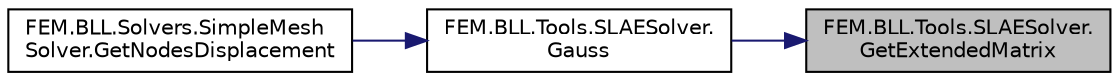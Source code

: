 digraph "FEM.BLL.Tools.SLAESolver.GetExtendedMatrix"
{
 // LATEX_PDF_SIZE
  edge [fontname="Helvetica",fontsize="10",labelfontname="Helvetica",labelfontsize="10"];
  node [fontname="Helvetica",fontsize="10",shape=record];
  rankdir="RL";
  Node1 [label="FEM.BLL.Tools.SLAESolver.\lGetExtendedMatrix",height=0.2,width=0.4,color="black", fillcolor="grey75", style="filled", fontcolor="black",tooltip="Делает расширенную матрицу из матрицы и вектора той же размерности"];
  Node1 -> Node2 [dir="back",color="midnightblue",fontsize="10",style="solid",fontname="Helvetica"];
  Node2 [label="FEM.BLL.Tools.SLAESolver.\lGauss",height=0.2,width=0.4,color="black", fillcolor="white", style="filled",URL="$class_f_e_m_1_1_b_l_l_1_1_tools_1_1_s_l_a_e_solver.html#a7af2cb060bc5cf5d09090c47896cbd04",tooltip="Метод, решающий систему линейных уравнений методом Гаусса"];
  Node2 -> Node3 [dir="back",color="midnightblue",fontsize="10",style="solid",fontname="Helvetica"];
  Node3 [label="FEM.BLL.Solvers.SimpleMesh\lSolver.GetNodesDisplacement",height=0.2,width=0.4,color="black", fillcolor="white", style="filled",URL="$class_f_e_m_1_1_b_l_l_1_1_solvers_1_1_simple_mesh_solver.html#a4d97f5cec47007c7db388387e601644e",tooltip="Вычисляет перемещения узлов в сетке"];
}

